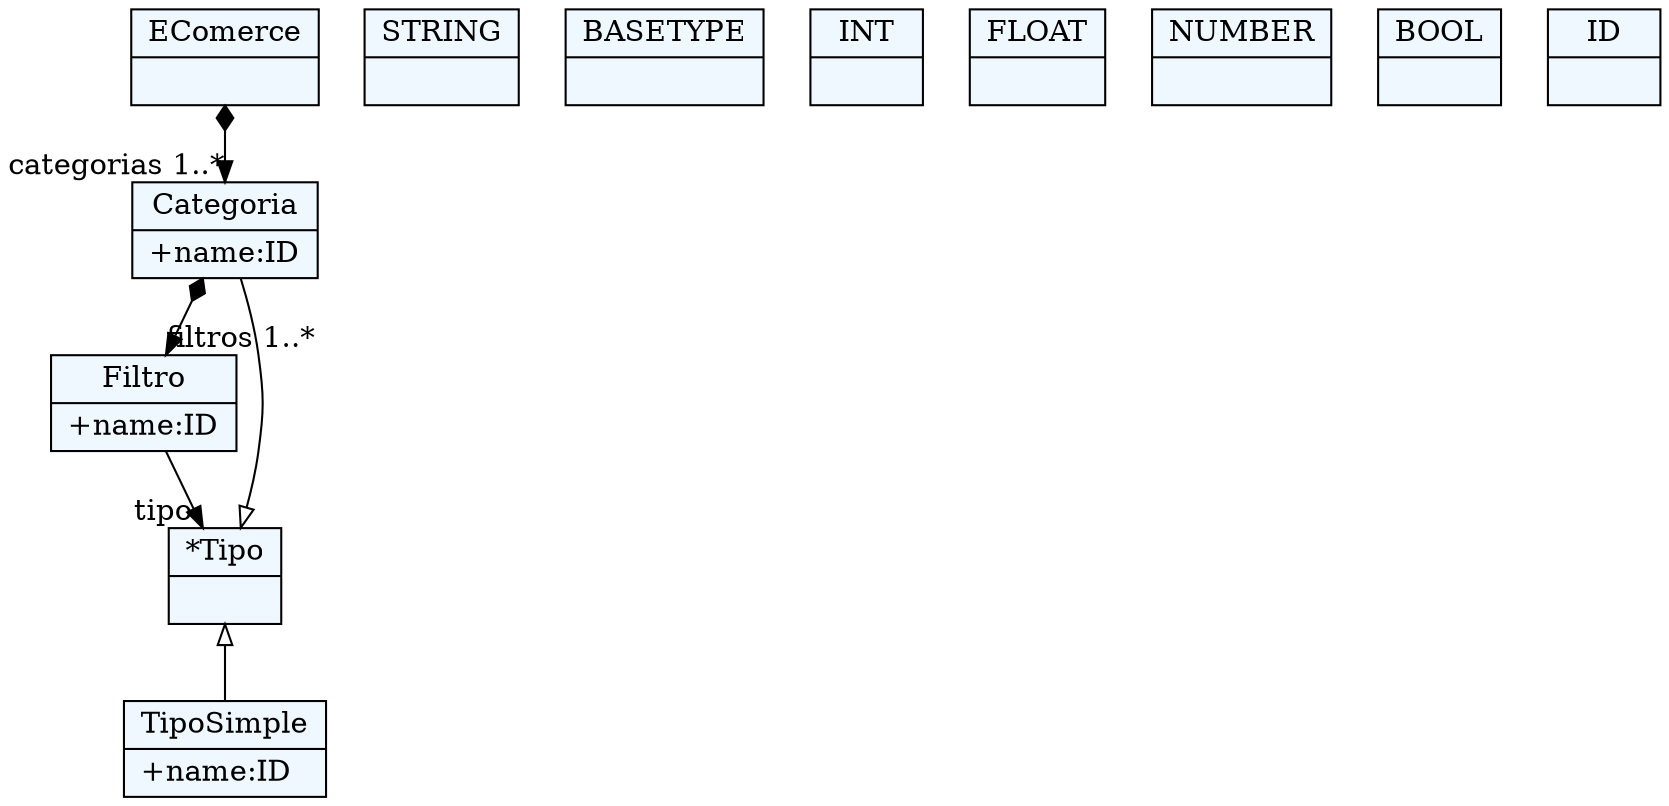 
    digraph xtext {
    fontname = "Bitstream Vera Sans"
    fontsize = 8
    node[
        shape=record,
        style=filled,
        fillcolor=aliceblue
    ]
    nodesep = 0.3
    edge[dir=black,arrowtail=empty]


23919232 -> 23928288[arrowtail=diamond, dir=both, headlabel="filtros 1..*"]
23919232[ label="{Categoria|+name:ID\l}"]

23928288 -> 23935776[headlabel="tipo "]
23928288[ label="{Filtro|+name:ID\l}"]

23455808[ label="{TipoSimple|+name:ID\l}"]

23913472 -> 23919232[arrowtail=diamond, dir=both, headlabel="categorias 1..*"]
23913472[ label="{EComerce|}"]

23935776[ label="{*Tipo|}"]
23935776 -> 23455808 [dir=back]
23935776 -> 23919232 [dir=back]

23435648[ label="{STRING|}"]

23769664[ label="{BASETYPE|}"]

23448608[ label="{INT|}"]

23451392[ label="{FLOAT|}"]

23766096[ label="{NUMBER|}"]

22938560[ label="{BOOL|}"]

23498368[ label="{ID|}"]


}

